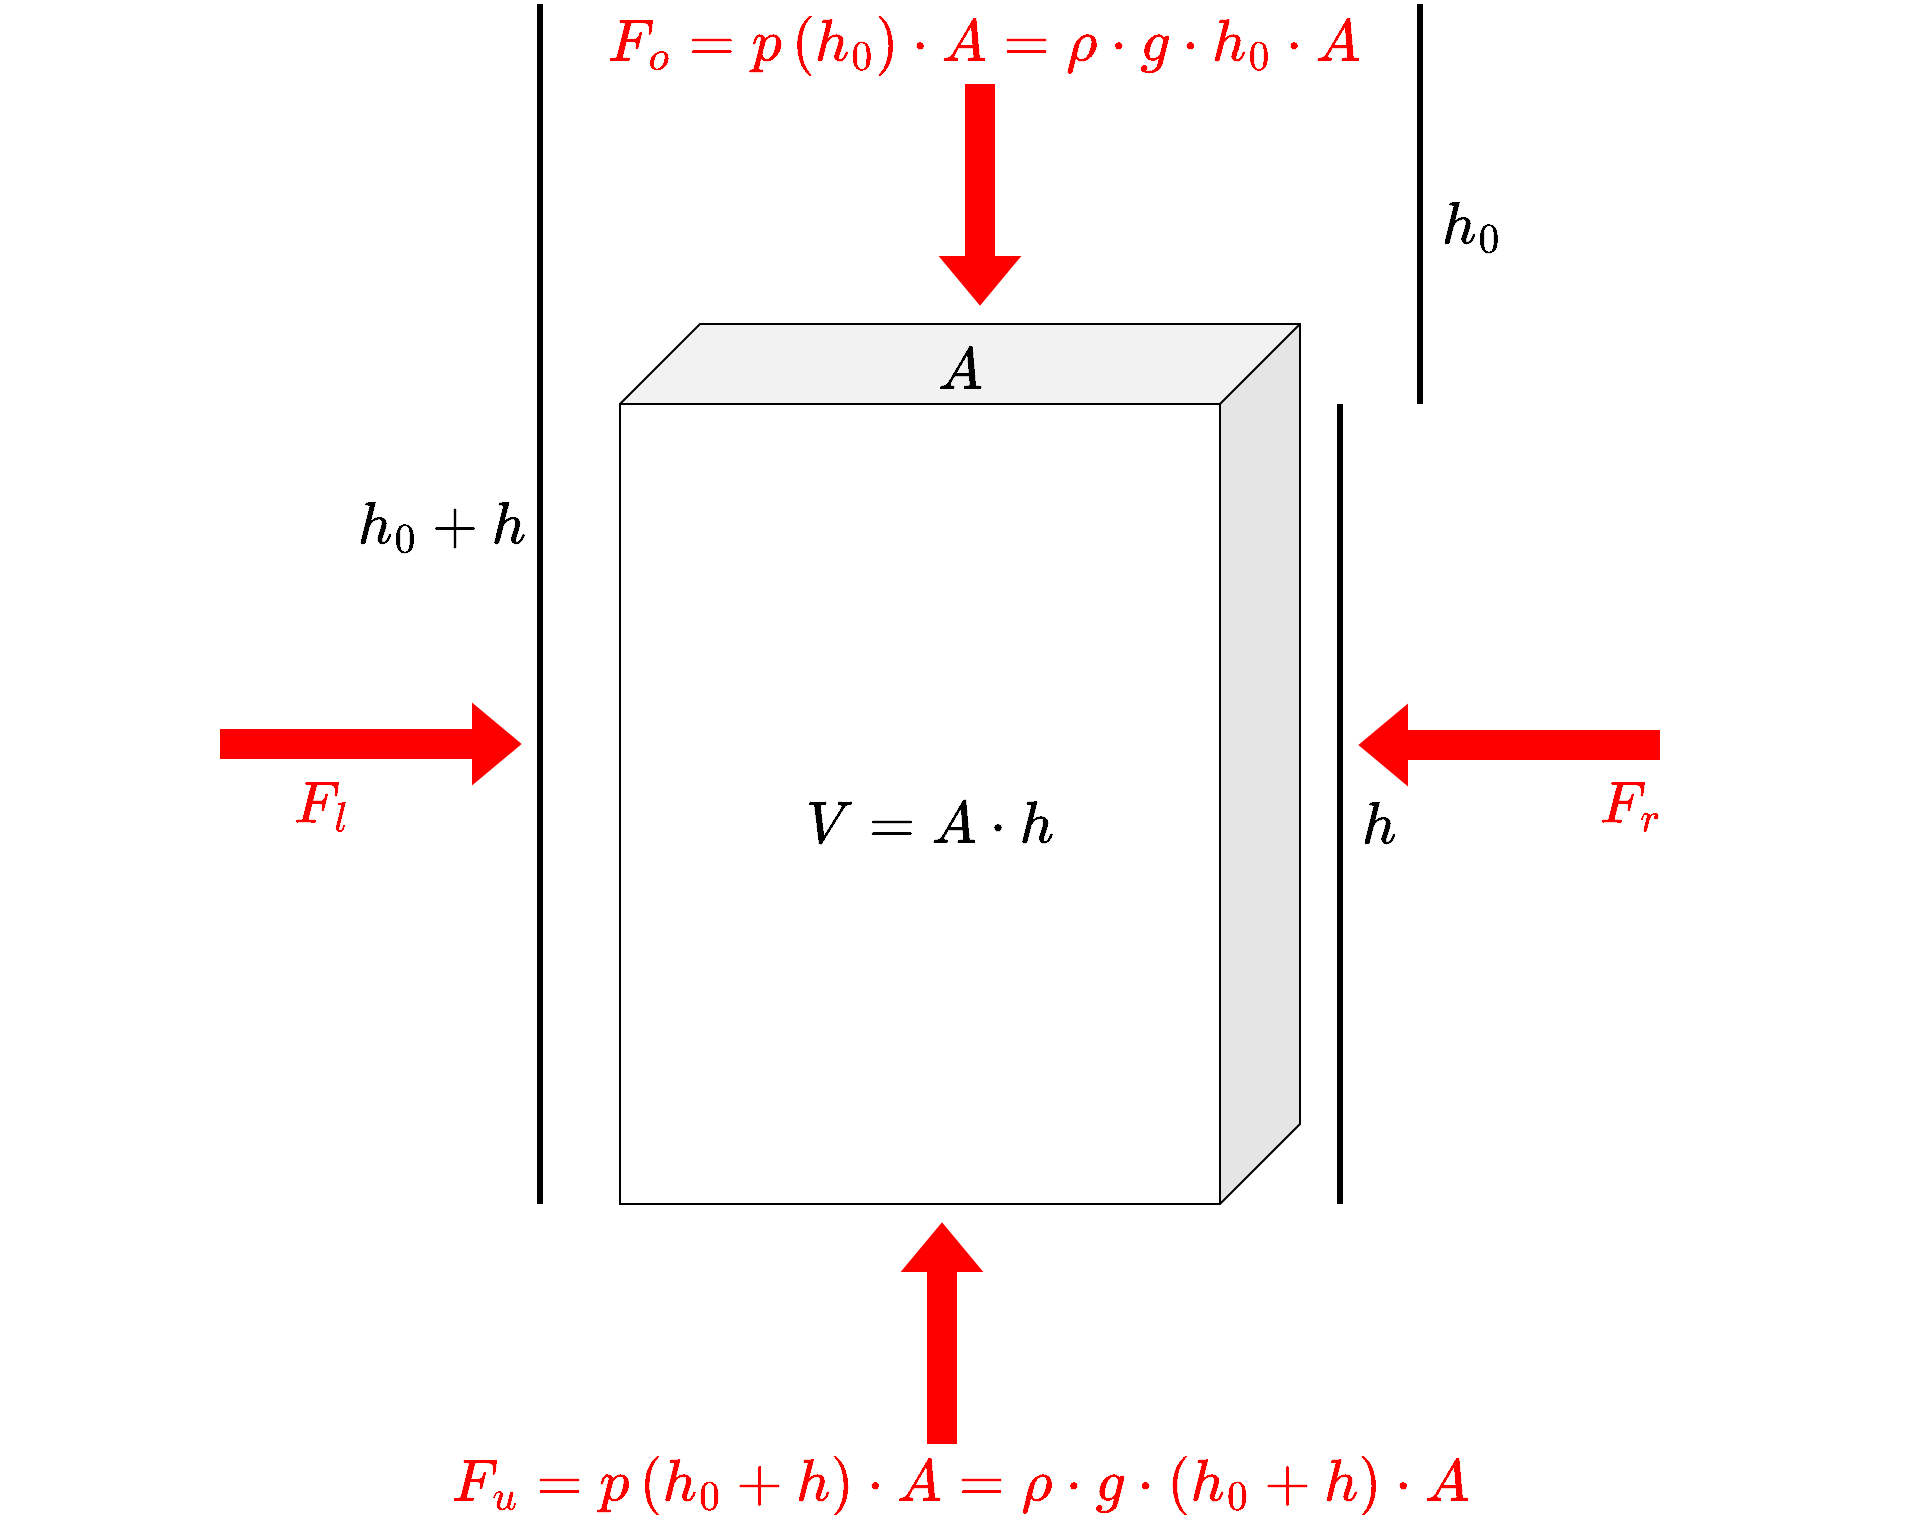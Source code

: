 <mxfile version="17.2.4" type="device"><diagram id="YmJg8fV5zrEgObZz1ywU" name="Seite-1"><mxGraphModel dx="1845" dy="1852" grid="1" gridSize="10" guides="1" tooltips="1" connect="1" arrows="1" fold="1" page="1" pageScale="1" pageWidth="827" pageHeight="1169" math="1" shadow="0"><root><mxCell id="0"/><mxCell id="1" parent="0"/><mxCell id="zyuAFP8Z8qOnlJbw5C_N-1" value="" style="shape=cube;whiteSpace=wrap;html=1;boundedLbl=1;backgroundOutline=1;darkOpacity=0.05;darkOpacity2=0.1;flipV=0;flipH=1;size=40;" vertex="1" parent="1"><mxGeometry x="200" y="160" width="340" height="440" as="geometry"/></mxCell><mxCell id="zyuAFP8Z8qOnlJbw5C_N-2" value="" style="endArrow=none;html=1;rounded=0;strokeWidth=3;" edge="1" parent="1"><mxGeometry width="50" height="50" relative="1" as="geometry"><mxPoint x="160" y="600" as="sourcePoint"/><mxPoint x="160" as="targetPoint"/></mxGeometry></mxCell><mxCell id="zyuAFP8Z8qOnlJbw5C_N-3" value="&lt;font style=&quot;font-size: 25px&quot;&gt;$$V = A\cdot h$$&lt;/font&gt;" style="text;html=1;resizable=0;autosize=1;align=center;verticalAlign=middle;points=[];fillColor=none;strokeColor=none;rounded=0;" vertex="1" parent="1"><mxGeometry x="250" y="400" width="210" height="20" as="geometry"/></mxCell><mxCell id="zyuAFP8Z8qOnlJbw5C_N-4" value="" style="endArrow=none;html=1;rounded=0;strokeWidth=3;" edge="1" parent="1"><mxGeometry width="50" height="50" relative="1" as="geometry"><mxPoint x="560" y="600" as="sourcePoint"/><mxPoint x="560" y="200" as="targetPoint"/></mxGeometry></mxCell><mxCell id="zyuAFP8Z8qOnlJbw5C_N-5" value="" style="endArrow=none;html=1;rounded=0;strokeWidth=3;" edge="1" parent="1"><mxGeometry width="50" height="50" relative="1" as="geometry"><mxPoint x="600" y="200" as="sourcePoint"/><mxPoint x="600" as="targetPoint"/></mxGeometry></mxCell><mxCell id="zyuAFP8Z8qOnlJbw5C_N-6" value="&lt;font style=&quot;font-size: 25px&quot;&gt;$$h$$&lt;/font&gt;" style="text;html=1;resizable=0;autosize=1;align=center;verticalAlign=middle;points=[];fillColor=none;strokeColor=none;rounded=0;" vertex="1" parent="1"><mxGeometry x="534" y="400" width="90" height="20" as="geometry"/></mxCell><mxCell id="zyuAFP8Z8qOnlJbw5C_N-7" value="&lt;font style=&quot;font-size: 25px&quot;&gt;$$h_0 + h$$&lt;/font&gt;" style="text;html=1;resizable=0;autosize=1;align=center;verticalAlign=middle;points=[];fillColor=none;strokeColor=none;rounded=0;" vertex="1" parent="1"><mxGeometry x="30" y="250" width="160" height="20" as="geometry"/></mxCell><mxCell id="zyuAFP8Z8qOnlJbw5C_N-8" value="&lt;font style=&quot;font-size: 25px&quot;&gt;$$h_0$$&lt;/font&gt;" style="text;html=1;resizable=0;autosize=1;align=center;verticalAlign=middle;points=[];fillColor=none;strokeColor=none;rounded=0;" vertex="1" parent="1"><mxGeometry x="571" y="100" width="110" height="20" as="geometry"/></mxCell><mxCell id="zyuAFP8Z8qOnlJbw5C_N-9" value="&lt;font style=&quot;font-size: 25px&quot;&gt;$$A$$&lt;/font&gt;" style="text;html=1;resizable=0;autosize=1;align=center;verticalAlign=middle;points=[];fillColor=none;strokeColor=none;rounded=0;" vertex="1" parent="1"><mxGeometry x="325" y="173" width="90" height="20" as="geometry"/></mxCell><mxCell id="zyuAFP8Z8qOnlJbw5C_N-10" value="" style="shape=flexArrow;endArrow=classic;html=1;rounded=0;fontSize=25;strokeWidth=3;strokeColor=#FF0000;fillColor=#FF0000;" edge="1" parent="1"><mxGeometry width="50" height="50" relative="1" as="geometry"><mxPoint y="370" as="sourcePoint"/><mxPoint x="150" y="370" as="targetPoint"/></mxGeometry></mxCell><mxCell id="zyuAFP8Z8qOnlJbw5C_N-11" value="&lt;font style=&quot;font-size: 25px&quot;&gt;$$F_l$$&lt;/font&gt;" style="text;html=1;resizable=0;autosize=1;align=center;verticalAlign=middle;points=[];fillColor=none;strokeColor=none;rounded=0;fontColor=#FF0000;" vertex="1" parent="1"><mxGeometry x="-5" y="390" width="110" height="20" as="geometry"/></mxCell><mxCell id="zyuAFP8Z8qOnlJbw5C_N-12" value="" style="shape=flexArrow;endArrow=classic;html=1;rounded=0;fontSize=25;strokeWidth=3;strokeColor=#FF0000;fillColor=#FF0000;" edge="1" parent="1"><mxGeometry width="50" height="50" relative="1" as="geometry"><mxPoint x="720" y="370.5" as="sourcePoint"/><mxPoint x="570" y="370.5" as="targetPoint"/></mxGeometry></mxCell><mxCell id="zyuAFP8Z8qOnlJbw5C_N-13" value="&lt;font style=&quot;font-size: 25px&quot;&gt;$$F_r$$&lt;/font&gt;" style="text;html=1;resizable=0;autosize=1;align=center;verticalAlign=middle;points=[];fillColor=none;strokeColor=none;rounded=0;fontColor=#FF0000;" vertex="1" parent="1"><mxGeometry x="650" y="390" width="110" height="20" as="geometry"/></mxCell><mxCell id="zyuAFP8Z8qOnlJbw5C_N-14" value="" style="shape=flexArrow;endArrow=classic;html=1;rounded=0;fontSize=25;strokeWidth=3;strokeColor=#FF0000;fillColor=#FF0000;" edge="1" parent="1"><mxGeometry width="50" height="50" relative="1" as="geometry"><mxPoint x="380" y="40" as="sourcePoint"/><mxPoint x="380" y="150" as="targetPoint"/></mxGeometry></mxCell><mxCell id="zyuAFP8Z8qOnlJbw5C_N-15" value="&lt;font style=&quot;font-size: 25px&quot;&gt;$$F_o = p \left(h_0\right) \cdot A = \rho \cdot g \cdot h_0 \cdot A$$&lt;/font&gt;" style="text;html=1;resizable=0;autosize=1;align=center;verticalAlign=middle;points=[];fillColor=none;strokeColor=none;rounded=0;fontColor=#FF0000;" vertex="1" parent="1"><mxGeometry x="7" y="10" width="750" height="20" as="geometry"/></mxCell><mxCell id="zyuAFP8Z8qOnlJbw5C_N-16" value="" style="shape=flexArrow;endArrow=classic;html=1;rounded=0;fontSize=25;strokeWidth=3;strokeColor=#FF0000;fillColor=#FF0000;" edge="1" parent="1"><mxGeometry width="50" height="50" relative="1" as="geometry"><mxPoint x="361" y="720" as="sourcePoint"/><mxPoint x="361" y="610" as="targetPoint"/></mxGeometry></mxCell><mxCell id="zyuAFP8Z8qOnlJbw5C_N-17" value="&lt;font style=&quot;font-size: 25px&quot;&gt;$$F_u = p \left(h_0 + h\right) \cdot A = \rho \cdot g \cdot \left( h_0 + h \right) \cdot A$$&lt;/font&gt;" style="text;html=1;resizable=0;autosize=1;align=center;verticalAlign=middle;points=[];fillColor=none;strokeColor=none;rounded=0;fontColor=#FF0000;" vertex="1" parent="1"><mxGeometry x="-110" y="730" width="960" height="20" as="geometry"/></mxCell></root></mxGraphModel></diagram></mxfile>